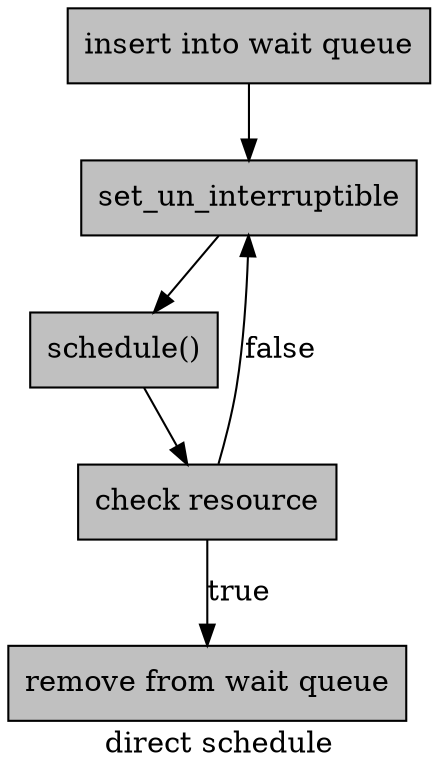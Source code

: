 digraph ulk7_schedule{
        label="direct schedule";
        size="10,12";
        ratio=filled;
        
        node[style=filled,shape=box,fillcolor=gray];
        
        subgraph direct_call{
                label="direct all";
                node[style=filled,shape=box,fillcolor=gray];
                insert_into_wait_queue[label="insert into wait queue"];
                set_un_interruptible[label="set_un_interruptible"];
                schedule[label="schedule()"];
                check[label="check resource"];
                remove[label="remove from wait queue"];
                
                insert_into_wait_queue -> set_un_interruptible;
                set_un_interruptible -> schedule;
                schedule -> check;
                check -> set_un_interruptible[label="false"];
                check -> remove[label="true"];
        }
        }       
